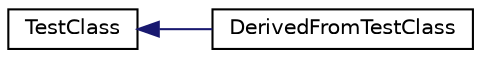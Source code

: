 digraph "Graphical Class Hierarchy"
{
  edge [fontname="Helvetica",fontsize="10",labelfontname="Helvetica",labelfontsize="10"];
  node [fontname="Helvetica",fontsize="10",shape=record];
  rankdir="LR";
  Node0 [label="TestClass",height=0.2,width=0.4,color="black", fillcolor="white", style="filled",URL="$struct_test_class.html"];
  Node0 -> Node1 [dir="back",color="midnightblue",fontsize="10",style="solid",fontname="Helvetica"];
  Node1 [label="DerivedFromTestClass",height=0.2,width=0.4,color="black", fillcolor="white", style="filled",URL="$struct_derived_from_test_class.html"];
}
